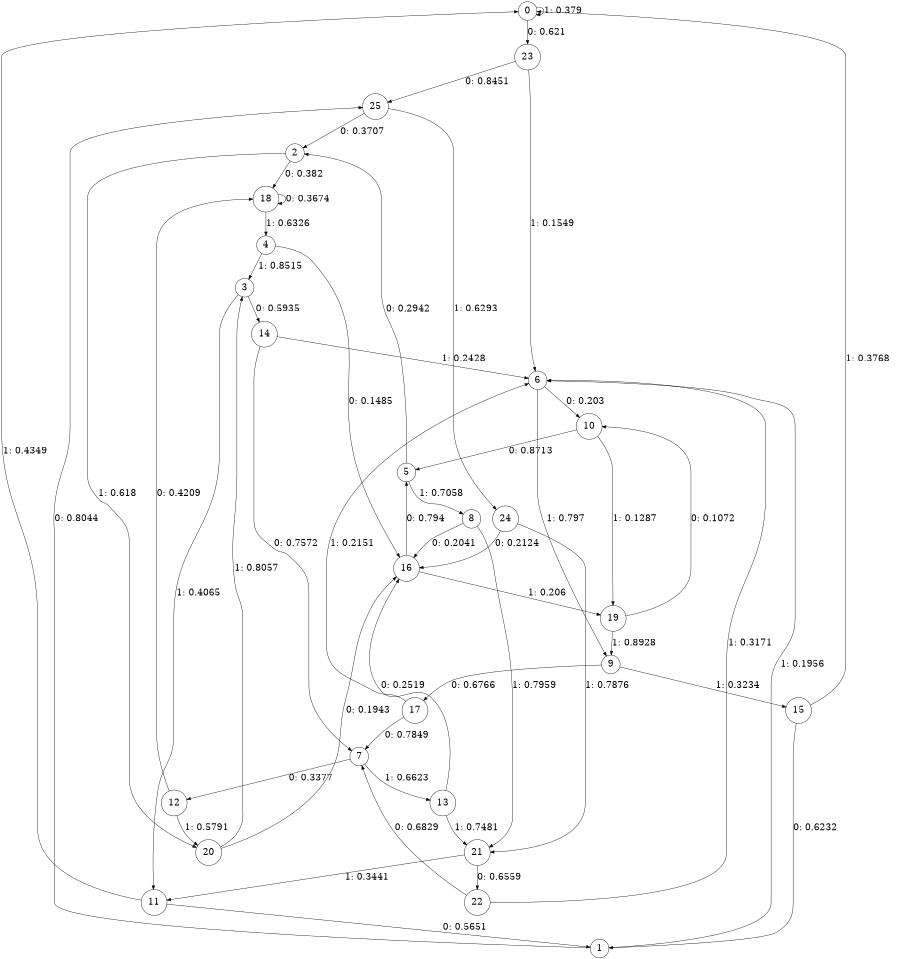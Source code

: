 digraph "ch44concat_phase3_L6" {
size = "6,8.5";
ratio = "fill";
node [shape = circle];
node [fontsize = 24];
edge [fontsize = 24];
0 -> 23 [label = "0: 0.621    "];
0 -> 0 [label = "1: 0.379    "];
1 -> 25 [label = "0: 0.8044   "];
1 -> 6 [label = "1: 0.1956   "];
2 -> 18 [label = "0: 0.382    "];
2 -> 20 [label = "1: 0.618    "];
3 -> 14 [label = "0: 0.5935   "];
3 -> 11 [label = "1: 0.4065   "];
4 -> 16 [label = "0: 0.1485   "];
4 -> 3 [label = "1: 0.8515   "];
5 -> 2 [label = "0: 0.2942   "];
5 -> 8 [label = "1: 0.7058   "];
6 -> 10 [label = "0: 0.203    "];
6 -> 9 [label = "1: 0.797    "];
7 -> 12 [label = "0: 0.3377   "];
7 -> 13 [label = "1: 0.6623   "];
8 -> 16 [label = "0: 0.2041   "];
8 -> 21 [label = "1: 0.7959   "];
9 -> 17 [label = "0: 0.6766   "];
9 -> 15 [label = "1: 0.3234   "];
10 -> 5 [label = "0: 0.8713   "];
10 -> 19 [label = "1: 0.1287   "];
11 -> 1 [label = "0: 0.5651   "];
11 -> 0 [label = "1: 0.4349   "];
12 -> 18 [label = "0: 0.4209   "];
12 -> 20 [label = "1: 0.5791   "];
13 -> 16 [label = "0: 0.2519   "];
13 -> 21 [label = "1: 0.7481   "];
14 -> 7 [label = "0: 0.7572   "];
14 -> 6 [label = "1: 0.2428   "];
15 -> 1 [label = "0: 0.6232   "];
15 -> 0 [label = "1: 0.3768   "];
16 -> 5 [label = "0: 0.794    "];
16 -> 19 [label = "1: 0.206    "];
17 -> 7 [label = "0: 0.7849   "];
17 -> 6 [label = "1: 0.2151   "];
18 -> 18 [label = "0: 0.3674   "];
18 -> 4 [label = "1: 0.6326   "];
19 -> 10 [label = "0: 0.1072   "];
19 -> 9 [label = "1: 0.8928   "];
20 -> 16 [label = "0: 0.1943   "];
20 -> 3 [label = "1: 0.8057   "];
21 -> 22 [label = "0: 0.6559   "];
21 -> 11 [label = "1: 0.3441   "];
22 -> 7 [label = "0: 0.6829   "];
22 -> 6 [label = "1: 0.3171   "];
23 -> 25 [label = "0: 0.8451   "];
23 -> 6 [label = "1: 0.1549   "];
24 -> 16 [label = "0: 0.2124   "];
24 -> 21 [label = "1: 0.7876   "];
25 -> 2 [label = "0: 0.3707   "];
25 -> 24 [label = "1: 0.6293   "];
}